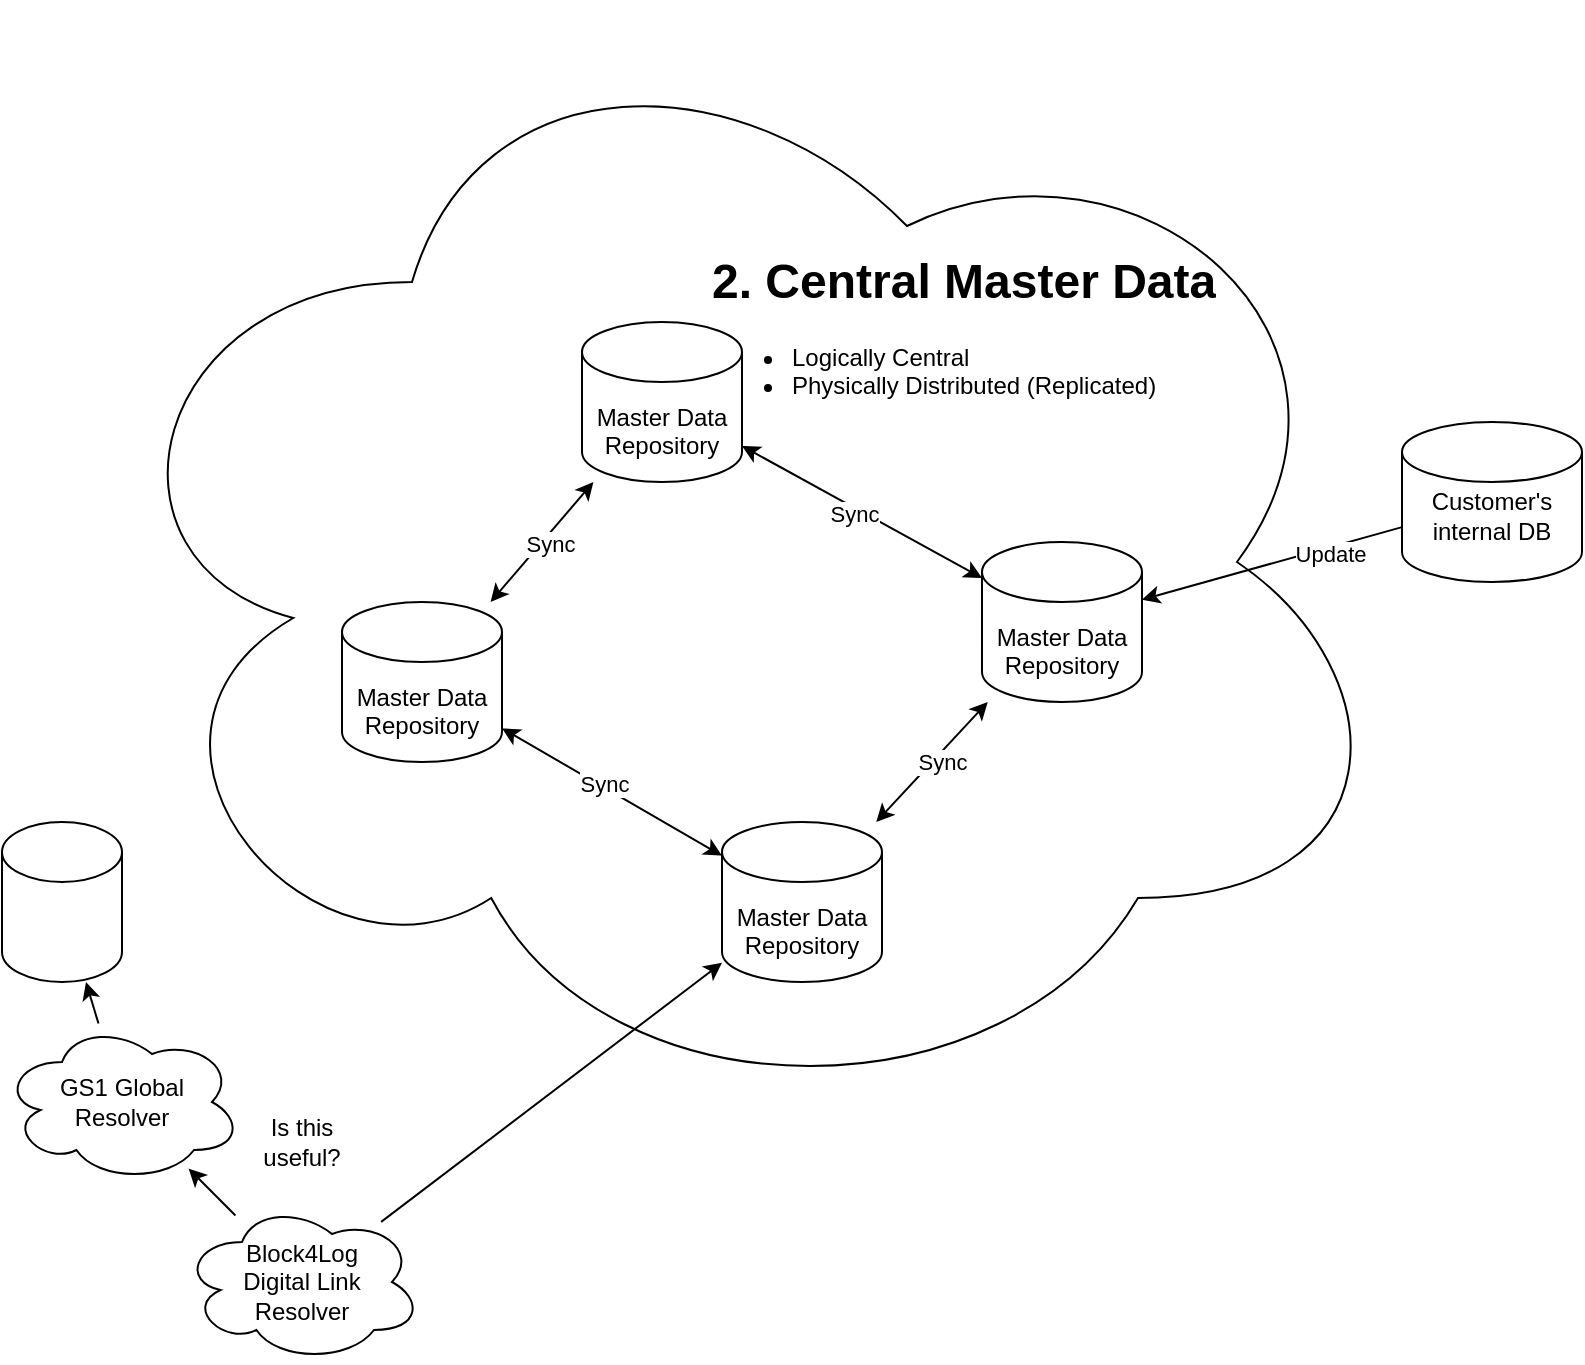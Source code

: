 <mxfile version="13.6.0" type="device" pages="2"><diagram id="4mZQR9vANoG6ouok4R8B" name="DistributedDB"><mxGraphModel dx="1125" dy="1738" grid="1" gridSize="10" guides="1" tooltips="1" connect="1" arrows="1" fold="1" page="1" pageScale="1" pageWidth="850" pageHeight="1100" math="0" shadow="0"><root><mxCell id="8z0YhMMWluQZeC6nsGaQ-0"/><mxCell id="8z0YhMMWluQZeC6nsGaQ-1" parent="8z0YhMMWluQZeC6nsGaQ-0"/><mxCell id="8z0YhMMWluQZeC6nsGaQ-14" value="" style="ellipse;shape=cloud;whiteSpace=wrap;html=1;" parent="8z0YhMMWluQZeC6nsGaQ-1" vertex="1"><mxGeometry x="40" y="-20" width="660" height="560" as="geometry"/></mxCell><mxCell id="8z0YhMMWluQZeC6nsGaQ-2" value="&lt;br&gt;&lt;br&gt;Master Data&lt;br&gt;Repository" style="shape=cylinder2;whiteSpace=wrap;html=1;boundedLbl=1;backgroundOutline=1;size=15;" parent="8z0YhMMWluQZeC6nsGaQ-1" vertex="1"><mxGeometry x="170" y="280" width="80" height="80" as="geometry"/></mxCell><mxCell id="8z0YhMMWluQZeC6nsGaQ-3" value="&lt;br&gt;&lt;br&gt;Master Data&lt;br&gt;Repository" style="shape=cylinder2;whiteSpace=wrap;html=1;boundedLbl=1;backgroundOutline=1;size=15;" parent="8z0YhMMWluQZeC6nsGaQ-1" vertex="1"><mxGeometry x="290" y="140" width="80" height="80" as="geometry"/></mxCell><mxCell id="8z0YhMMWluQZeC6nsGaQ-4" value="&lt;br&gt;&lt;br&gt;Master Data&lt;br&gt;Repository" style="shape=cylinder2;whiteSpace=wrap;html=1;boundedLbl=1;backgroundOutline=1;size=15;" parent="8z0YhMMWluQZeC6nsGaQ-1" vertex="1"><mxGeometry x="490" y="250" width="80" height="80" as="geometry"/></mxCell><mxCell id="8z0YhMMWluQZeC6nsGaQ-5" value="&lt;br&gt;&lt;br&gt;Master Data&lt;br&gt;Repository" style="shape=cylinder2;whiteSpace=wrap;html=1;boundedLbl=1;backgroundOutline=1;size=15;" parent="8z0YhMMWluQZeC6nsGaQ-1" vertex="1"><mxGeometry x="360" y="390" width="80" height="80" as="geometry"/></mxCell><mxCell id="8z0YhMMWluQZeC6nsGaQ-6" value="" style="endArrow=classic;startArrow=classic;html=1;" parent="8z0YhMMWluQZeC6nsGaQ-1" source="8z0YhMMWluQZeC6nsGaQ-5" target="8z0YhMMWluQZeC6nsGaQ-4" edge="1"><mxGeometry width="50" height="50" relative="1" as="geometry"><mxPoint x="400" y="420" as="sourcePoint"/><mxPoint x="450" y="370" as="targetPoint"/></mxGeometry></mxCell><mxCell id="8z0YhMMWluQZeC6nsGaQ-7" value="Sync" style="edgeLabel;html=1;align=center;verticalAlign=middle;resizable=0;points=[];" parent="8z0YhMMWluQZeC6nsGaQ-6" vertex="1" connectable="0"><mxGeometry x="0.485" y="1" relative="1" as="geometry"><mxPoint x="-7.92" y="15.38" as="offset"/></mxGeometry></mxCell><mxCell id="8z0YhMMWluQZeC6nsGaQ-8" value="" style="endArrow=classic;startArrow=classic;html=1;" parent="8z0YhMMWluQZeC6nsGaQ-1" source="8z0YhMMWluQZeC6nsGaQ-2" target="8z0YhMMWluQZeC6nsGaQ-5" edge="1"><mxGeometry width="50" height="50" relative="1" as="geometry"><mxPoint x="230" y="439.998" as="sourcePoint"/><mxPoint x="340" y="503.682" as="targetPoint"/></mxGeometry></mxCell><mxCell id="8z0YhMMWluQZeC6nsGaQ-9" value="Sync" style="edgeLabel;html=1;align=center;verticalAlign=middle;resizable=0;points=[];" parent="8z0YhMMWluQZeC6nsGaQ-8" vertex="1" connectable="0"><mxGeometry x="0.485" y="1" relative="1" as="geometry"><mxPoint x="-31.85" y="-19.39" as="offset"/></mxGeometry></mxCell><mxCell id="8z0YhMMWluQZeC6nsGaQ-10" value="" style="endArrow=classic;startArrow=classic;html=1;" parent="8z0YhMMWluQZeC6nsGaQ-1" source="8z0YhMMWluQZeC6nsGaQ-2" target="8z0YhMMWluQZeC6nsGaQ-3" edge="1"><mxGeometry width="50" height="50" relative="1" as="geometry"><mxPoint x="457.143" y="410" as="sourcePoint"/><mxPoint x="512.857" y="350" as="targetPoint"/></mxGeometry></mxCell><mxCell id="8z0YhMMWluQZeC6nsGaQ-11" value="Sync" style="edgeLabel;html=1;align=center;verticalAlign=middle;resizable=0;points=[];" parent="8z0YhMMWluQZeC6nsGaQ-10" vertex="1" connectable="0"><mxGeometry x="0.485" y="1" relative="1" as="geometry"><mxPoint x="-7.92" y="15.38" as="offset"/></mxGeometry></mxCell><mxCell id="8z0YhMMWluQZeC6nsGaQ-12" value="" style="endArrow=classic;startArrow=classic;html=1;" parent="8z0YhMMWluQZeC6nsGaQ-1" source="8z0YhMMWluQZeC6nsGaQ-4" target="8z0YhMMWluQZeC6nsGaQ-3" edge="1"><mxGeometry width="50" height="50" relative="1" as="geometry"><mxPoint x="467.143" y="420" as="sourcePoint"/><mxPoint x="522.857" y="360" as="targetPoint"/></mxGeometry></mxCell><mxCell id="8z0YhMMWluQZeC6nsGaQ-13" value="Sync" style="edgeLabel;html=1;align=center;verticalAlign=middle;resizable=0;points=[];" parent="8z0YhMMWluQZeC6nsGaQ-12" vertex="1" connectable="0"><mxGeometry x="0.485" y="1" relative="1" as="geometry"><mxPoint x="24.86" y="15.38" as="offset"/></mxGeometry></mxCell><mxCell id="8z0YhMMWluQZeC6nsGaQ-15" value="&lt;h1&gt;2. Central Master Data&lt;br&gt;&lt;/h1&gt;&lt;ul&gt;&lt;li&gt;Logically Central&lt;/li&gt;&lt;li&gt;Physically Distributed (Replicated)&lt;br&gt;&lt;/li&gt;&lt;/ul&gt;" style="text;html=1;strokeColor=none;fillColor=none;spacing=5;spacingTop=-20;whiteSpace=wrap;overflow=hidden;rounded=0;" parent="8z0YhMMWluQZeC6nsGaQ-1" vertex="1"><mxGeometry x="350" y="100" width="290" height="120" as="geometry"/></mxCell><mxCell id="Dr6UPSv6Vn7Fv29ytaVc-0" value="Block4Log&lt;br&gt;Digital Link&lt;br&gt;Resolver" style="ellipse;shape=cloud;whiteSpace=wrap;html=1;" vertex="1" parent="8z0YhMMWluQZeC6nsGaQ-1"><mxGeometry x="90" y="580" width="120" height="80" as="geometry"/></mxCell><mxCell id="Dr6UPSv6Vn7Fv29ytaVc-1" value="" style="endArrow=classic;html=1;" edge="1" parent="8z0YhMMWluQZeC6nsGaQ-1" source="Dr6UPSv6Vn7Fv29ytaVc-0" target="8z0YhMMWluQZeC6nsGaQ-5"><mxGeometry width="50" height="50" relative="1" as="geometry"><mxPoint x="340" y="360" as="sourcePoint"/><mxPoint x="390" y="310" as="targetPoint"/></mxGeometry></mxCell><mxCell id="Dr6UPSv6Vn7Fv29ytaVc-2" value="" style="endArrow=classic;html=1;" edge="1" parent="8z0YhMMWluQZeC6nsGaQ-1" source="Dr6UPSv6Vn7Fv29ytaVc-0" target="Dr6UPSv6Vn7Fv29ytaVc-3"><mxGeometry width="50" height="50" relative="1" as="geometry"><mxPoint x="340" y="420" as="sourcePoint"/><mxPoint x="390" y="370" as="targetPoint"/></mxGeometry></mxCell><mxCell id="Dr6UPSv6Vn7Fv29ytaVc-3" value="GS1 Global&lt;br&gt;Resolver" style="ellipse;shape=cloud;whiteSpace=wrap;html=1;" vertex="1" parent="8z0YhMMWluQZeC6nsGaQ-1"><mxGeometry y="490" width="120" height="80" as="geometry"/></mxCell><mxCell id="Dr6UPSv6Vn7Fv29ytaVc-4" value="" style="shape=cylinder2;whiteSpace=wrap;html=1;boundedLbl=1;backgroundOutline=1;size=15;" vertex="1" parent="8z0YhMMWluQZeC6nsGaQ-1"><mxGeometry y="390" width="60" height="80" as="geometry"/></mxCell><mxCell id="Dr6UPSv6Vn7Fv29ytaVc-5" value="" style="endArrow=classic;html=1;" edge="1" parent="8z0YhMMWluQZeC6nsGaQ-1" source="Dr6UPSv6Vn7Fv29ytaVc-3" target="Dr6UPSv6Vn7Fv29ytaVc-4"><mxGeometry width="50" height="50" relative="1" as="geometry"><mxPoint x="197.574" y="571.716" as="sourcePoint"/><mxPoint x="132.426" y="528.284" as="targetPoint"/></mxGeometry></mxCell><mxCell id="Dr6UPSv6Vn7Fv29ytaVc-6" value="&lt;br&gt;Customer's&lt;br&gt;internal DB" style="shape=cylinder2;whiteSpace=wrap;html=1;boundedLbl=1;backgroundOutline=1;size=15;" vertex="1" parent="8z0YhMMWluQZeC6nsGaQ-1"><mxGeometry x="700" y="190" width="90" height="80" as="geometry"/></mxCell><mxCell id="Dr6UPSv6Vn7Fv29ytaVc-8" value="" style="endArrow=classic;html=1;" edge="1" parent="8z0YhMMWluQZeC6nsGaQ-1" source="Dr6UPSv6Vn7Fv29ytaVc-6" target="8z0YhMMWluQZeC6nsGaQ-4"><mxGeometry width="50" height="50" relative="1" as="geometry"><mxPoint x="340" y="420" as="sourcePoint"/><mxPoint x="390" y="370" as="targetPoint"/></mxGeometry></mxCell><mxCell id="Dr6UPSv6Vn7Fv29ytaVc-9" value="Update" style="edgeLabel;html=1;align=center;verticalAlign=middle;resizable=0;points=[];" vertex="1" connectable="0" parent="Dr6UPSv6Vn7Fv29ytaVc-8"><mxGeometry x="-0.438" y="3" relative="1" as="geometry"><mxPoint as="offset"/></mxGeometry></mxCell><mxCell id="Dr6UPSv6Vn7Fv29ytaVc-10" value="Is this useful?" style="text;html=1;strokeColor=none;fillColor=none;align=center;verticalAlign=middle;whiteSpace=wrap;rounded=0;" vertex="1" parent="8z0YhMMWluQZeC6nsGaQ-1"><mxGeometry x="130" y="540" width="40" height="20" as="geometry"/></mxCell></root></mxGraphModel></diagram><diagram id="d-KVsjxLMOUYQlMdk78s" name="DigitalLinkResolver"><mxGraphModel dx="1125" dy="638" grid="1" gridSize="10" guides="1" tooltips="1" connect="1" arrows="1" fold="1" page="1" pageScale="1" pageWidth="850" pageHeight="1100" math="0" shadow="0"><root><mxCell id="0"/><mxCell id="1" parent="0"/><mxCell id="9TCHThei6wjcPwKr0SNb-2" value="&lt;br&gt;&lt;br&gt;CSP 1&lt;br&gt;Master Data Repository" style="shape=cylinder2;whiteSpace=wrap;html=1;boundedLbl=1;backgroundOutline=1;size=15;" parent="1" vertex="1"><mxGeometry x="190" y="80" width="90" height="87.5" as="geometry"/></mxCell><mxCell id="9TCHThei6wjcPwKr0SNb-3" value="External&lt;br&gt;Master Data Repository" style="shape=cylinder2;whiteSpace=wrap;html=1;boundedLbl=1;backgroundOutline=1;size=15;" parent="1" vertex="1"><mxGeometry x="600" y="30" width="90" height="110" as="geometry"/></mxCell><mxCell id="9TCHThei6wjcPwKr0SNb-8" value="Block4Log&lt;br&gt;Digital Link&lt;br&gt;Resolver" style="ellipse;shape=cloud;whiteSpace=wrap;html=1;" parent="1" vertex="1"><mxGeometry x="350" y="233.75" width="120" height="80" as="geometry"/></mxCell><mxCell id="9TCHThei6wjcPwKr0SNb-10" value="" style="endArrow=classic;startArrow=classic;html=1;" parent="1" source="9TCHThei6wjcPwKr0SNb-8" target="9TCHThei6wjcPwKr0SNb-2" edge="1"><mxGeometry width="50" height="50" relative="1" as="geometry"><mxPoint x="291.834" y="350.185" as="sourcePoint"/><mxPoint x="190" y="332.683" as="targetPoint"/></mxGeometry></mxCell><mxCell id="9TCHThei6wjcPwKr0SNb-11" value="" style="endArrow=classic;startArrow=classic;html=1;" parent="1" source="9TCHThei6wjcPwKr0SNb-8" target="9TCHThei6wjcPwKr0SNb-31" edge="1"><mxGeometry width="50" height="50" relative="1" as="geometry"><mxPoint x="391.834" y="370.185" as="sourcePoint"/><mxPoint x="580" y="290" as="targetPoint"/></mxGeometry></mxCell><mxCell id="9TCHThei6wjcPwKr0SNb-12" value="" style="shape=umlActor;verticalLabelPosition=bottom;verticalAlign=top;html=1;outlineConnect=0;" parent="1" vertex="1"><mxGeometry x="110" y="510" width="30" height="60" as="geometry"/></mxCell><mxCell id="9TCHThei6wjcPwKr0SNb-13" value="" style="endArrow=none;html=1;" parent="1" target="9TCHThei6wjcPwKr0SNb-12" edge="1"><mxGeometry width="50" height="50" relative="1" as="geometry"><mxPoint x="125" y="1040" as="sourcePoint"/><mxPoint x="450" y="620" as="targetPoint"/><Array as="points"/></mxGeometry></mxCell><mxCell id="9TCHThei6wjcPwKr0SNb-14" value="Resolver A" style="ellipse;shape=cloud;whiteSpace=wrap;html=1;" parent="1" vertex="1"><mxGeometry x="400" y="510" width="80" height="50" as="geometry"/></mxCell><mxCell id="9TCHThei6wjcPwKr0SNb-15" value="" style="endArrow=none;html=1;entryX=0.55;entryY=0.95;entryDx=0;entryDy=0;entryPerimeter=0;" parent="1" target="9TCHThei6wjcPwKr0SNb-14" edge="1"><mxGeometry width="50" height="50" relative="1" as="geometry"><mxPoint x="444" y="1040" as="sourcePoint"/><mxPoint x="235" y="575" as="targetPoint"/></mxGeometry></mxCell><mxCell id="9TCHThei6wjcPwKr0SNb-16" value="" style="endArrow=classic;html=1;" parent="1" edge="1"><mxGeometry width="50" height="50" relative="1" as="geometry"><mxPoint x="130" y="610" as="sourcePoint"/><mxPoint x="440" y="610" as="targetPoint"/></mxGeometry></mxCell><mxCell id="9TCHThei6wjcPwKr0SNb-17" value="GET &lt;br&gt;https://resolverA/gln/4047111000006/ser/0815" style="edgeLabel;html=1;align=center;verticalAlign=middle;resizable=0;points=[];" parent="9TCHThei6wjcPwKr0SNb-16" vertex="1" connectable="0"><mxGeometry x="0.281" y="2" relative="1" as="geometry"><mxPoint x="-48.33" y="22" as="offset"/></mxGeometry></mxCell><mxCell id="9TCHThei6wjcPwKr0SNb-18" value="" style="endArrow=none;html=1;startArrow=classic;startFill=1;endFill=0;" parent="1" edge="1"><mxGeometry width="50" height="50" relative="1" as="geometry"><mxPoint x="130" y="680" as="sourcePoint"/><mxPoint x="440" y="680" as="targetPoint"/></mxGeometry></mxCell><mxCell id="9TCHThei6wjcPwKr0SNb-19" value="307&lt;br&gt;&lt;br&gt;&lt;div&gt;https://resolverB/gln/4047111000006/ser/0815&lt;/div&gt;" style="edgeLabel;html=1;align=center;verticalAlign=middle;resizable=0;points=[];" parent="9TCHThei6wjcPwKr0SNb-18" vertex="1" connectable="0"><mxGeometry x="0.281" y="2" relative="1" as="geometry"><mxPoint x="-48.33" y="32" as="offset"/></mxGeometry></mxCell><mxCell id="9TCHThei6wjcPwKr0SNb-20" value="See &lt;a href=&quot;https://www.gs1.org/docs/Digital-Link/GS1_Digital_link_Standard_i1.1.pdf&quot;&gt;https://www.gs1.org/docs/Digital-Link/GS1_Digital_link_Standard_i1.1.pdf&lt;/a&gt;" style="text;html=1;strokeColor=none;fillColor=none;align=center;verticalAlign=middle;whiteSpace=wrap;rounded=0;" parent="1" vertex="1"><mxGeometry x="55" y="460" width="530" height="30" as="geometry"/></mxCell><mxCell id="9TCHThei6wjcPwKr0SNb-21" value="" style="endArrow=classic;html=1;" parent="1" edge="1"><mxGeometry width="50" height="50" relative="1" as="geometry"><mxPoint x="130" y="760" as="sourcePoint"/><mxPoint x="560" y="760" as="targetPoint"/></mxGeometry></mxCell><mxCell id="9TCHThei6wjcPwKr0SNb-22" value="GET &lt;br&gt;https://resolverB/gln/4047111000006/ser/0815" style="edgeLabel;html=1;align=center;verticalAlign=middle;resizable=0;points=[];" parent="9TCHThei6wjcPwKr0SNb-21" vertex="1" connectable="0"><mxGeometry x="0.281" y="2" relative="1" as="geometry"><mxPoint x="-115" y="22" as="offset"/></mxGeometry></mxCell><mxCell id="9TCHThei6wjcPwKr0SNb-23" value="Resolver B" style="ellipse;shape=cloud;whiteSpace=wrap;html=1;" parent="1" vertex="1"><mxGeometry x="520" y="510" width="80" height="50" as="geometry"/></mxCell><mxCell id="9TCHThei6wjcPwKr0SNb-24" value="" style="endArrow=none;html=1;entryX=0.55;entryY=0.95;entryDx=0;entryDy=0;entryPerimeter=0;" parent="1" target="9TCHThei6wjcPwKr0SNb-23" edge="1"><mxGeometry width="50" height="50" relative="1" as="geometry"><mxPoint x="564" y="1040" as="sourcePoint"/><mxPoint x="355" y="575" as="targetPoint"/></mxGeometry></mxCell><mxCell id="9TCHThei6wjcPwKr0SNb-25" value="&lt;br&gt;&lt;br&gt;Master Data Repo" style="shape=cylinder2;whiteSpace=wrap;html=1;boundedLbl=1;backgroundOutline=1;size=15;" parent="1" vertex="1"><mxGeometry x="620" y="480" width="60" height="80" as="geometry"/></mxCell><mxCell id="9TCHThei6wjcPwKr0SNb-26" value="" style="endArrow=none;html=1;entryX=0.55;entryY=0.95;entryDx=0;entryDy=0;entryPerimeter=0;" parent="1" edge="1"><mxGeometry width="50" height="50" relative="1" as="geometry"><mxPoint x="650" y="1040" as="sourcePoint"/><mxPoint x="649.58" y="560" as="targetPoint"/></mxGeometry></mxCell><mxCell id="9TCHThei6wjcPwKr0SNb-29" value="" style="endArrow=none;html=1;startArrow=classic;startFill=1;endFill=0;" parent="1" edge="1"><mxGeometry width="50" height="50" relative="1" as="geometry"><mxPoint x="130" y="830" as="sourcePoint"/><mxPoint x="560" y="830" as="targetPoint"/></mxGeometry></mxCell><mxCell id="9TCHThei6wjcPwKr0SNb-30" value="307&lt;br&gt;https://company-repo-shard2/gln/4047111000006/ser/0815" style="edgeLabel;html=1;align=center;verticalAlign=middle;resizable=0;points=[];" parent="9TCHThei6wjcPwKr0SNb-29" vertex="1" connectable="0"><mxGeometry x="0.281" y="2" relative="1" as="geometry"><mxPoint x="-115" y="22" as="offset"/></mxGeometry></mxCell><mxCell id="9TCHThei6wjcPwKr0SNb-31" value="GS1 Global&lt;br&gt;DL Resolver" style="ellipse;shape=cloud;whiteSpace=wrap;html=1;" parent="1" vertex="1"><mxGeometry x="440" y="110" width="120" height="80" as="geometry"/></mxCell><mxCell id="9TCHThei6wjcPwKr0SNb-35" value="" style="endArrow=classic;startArrow=classic;html=1;" parent="1" source="9TCHThei6wjcPwKr0SNb-3" target="9TCHThei6wjcPwKr0SNb-31" edge="1"><mxGeometry width="50" height="50" relative="1" as="geometry"><mxPoint x="648.509" y="260" as="sourcePoint"/><mxPoint x="662.018" y="205" as="targetPoint"/></mxGeometry></mxCell><mxCell id="9TCHThei6wjcPwKr0SNb-36" value="" style="endArrow=classic;html=1;startArrow=none;startFill=0;endFill=1;" parent="1" edge="1"><mxGeometry width="50" height="50" relative="1" as="geometry"><mxPoint x="130" y="920" as="sourcePoint"/><mxPoint x="640" y="920" as="targetPoint"/></mxGeometry></mxCell><mxCell id="9TCHThei6wjcPwKr0SNb-37" value="GET&lt;br&gt;https://company-repo-shard2/gln/4047111000006/ser/0815" style="edgeLabel;html=1;align=center;verticalAlign=middle;resizable=0;points=[];" parent="9TCHThei6wjcPwKr0SNb-36" vertex="1" connectable="0"><mxGeometry x="0.281" y="2" relative="1" as="geometry"><mxPoint x="-166.67" y="22" as="offset"/></mxGeometry></mxCell><mxCell id="9TCHThei6wjcPwKr0SNb-39" value="" style="endArrow=none;html=1;startArrow=classic;startFill=1;endFill=0;" parent="1" edge="1"><mxGeometry width="50" height="50" relative="1" as="geometry"><mxPoint x="130" y="980" as="sourcePoint"/><mxPoint x="640" y="980" as="targetPoint"/></mxGeometry></mxCell><mxCell id="9TCHThei6wjcPwKr0SNb-40" value="200&lt;br&gt;actual data in apropriate format (see link types)" style="edgeLabel;html=1;align=center;verticalAlign=middle;resizable=0;points=[];" parent="9TCHThei6wjcPwKr0SNb-39" vertex="1" connectable="0"><mxGeometry x="0.281" y="2" relative="1" as="geometry"><mxPoint x="-166.67" y="22" as="offset"/></mxGeometry></mxCell><mxCell id="9TCHThei6wjcPwKr0SNb-42" value="Customer A" style="shape=umlActor;verticalLabelPosition=bottom;verticalAlign=top;html=1;outlineConnect=0;" parent="1" vertex="1"><mxGeometry x="80" y="40" width="30" height="60" as="geometry"/></mxCell><mxCell id="9TCHThei6wjcPwKr0SNb-43" value="" style="endArrow=classic;html=1;exitX=0.5;exitY=0.5;exitDx=0;exitDy=0;exitPerimeter=0;" parent="1" source="9TCHThei6wjcPwKr0SNb-42" target="9TCHThei6wjcPwKr0SNb-2" edge="1"><mxGeometry width="50" height="50" relative="1" as="geometry"><mxPoint x="340" y="310" as="sourcePoint"/><mxPoint x="390" y="260" as="targetPoint"/></mxGeometry></mxCell><mxCell id="9TCHThei6wjcPwKr0SNb-44" value="Customer B" style="shape=umlActor;verticalLabelPosition=bottom;verticalAlign=top;html=1;outlineConnect=0;" parent="1" vertex="1"><mxGeometry x="80" y="140" width="30" height="60" as="geometry"/></mxCell><mxCell id="9TCHThei6wjcPwKr0SNb-45" value="" style="endArrow=classic;html=1;exitX=0.5;exitY=0.5;exitDx=0;exitDy=0;exitPerimeter=0;" parent="1" source="9TCHThei6wjcPwKr0SNb-44" target="9TCHThei6wjcPwKr0SNb-2" edge="1"><mxGeometry width="50" height="50" relative="1" as="geometry"><mxPoint x="115" y="86.078" as="sourcePoint"/><mxPoint x="200" y="120.517" as="targetPoint"/></mxGeometry></mxCell><mxCell id="-9v8VPaAQB7vcW3POhwD-1" value="&lt;br&gt;Replica" style="shape=cylinder2;whiteSpace=wrap;html=1;boundedLbl=1;backgroundOutline=1;size=15;" parent="1" vertex="1"><mxGeometry x="340" y="35" width="80" height="65" as="geometry"/></mxCell><mxCell id="-9v8VPaAQB7vcW3POhwD-2" value="Look Up" style="shape=umlActor;verticalLabelPosition=bottom;verticalAlign=top;html=1;outlineConnect=0;" parent="1" vertex="1"><mxGeometry x="530" y="360" width="30" height="60" as="geometry"/></mxCell><mxCell id="-9v8VPaAQB7vcW3POhwD-3" value="" style="endArrow=classic;html=1;exitX=0.25;exitY=0.1;exitDx=0;exitDy=0;exitPerimeter=0;" parent="1" source="-9v8VPaAQB7vcW3POhwD-2" target="9TCHThei6wjcPwKr0SNb-8" edge="1"><mxGeometry width="50" height="50" relative="1" as="geometry"><mxPoint x="420" y="370" as="sourcePoint"/><mxPoint x="470" y="320" as="targetPoint"/></mxGeometry></mxCell><mxCell id="-9v8VPaAQB7vcW3POhwD-4" value="" style="endArrow=classic;startArrow=classic;html=1;" parent="1" source="-9v8VPaAQB7vcW3POhwD-1" target="9TCHThei6wjcPwKr0SNb-2" edge="1"><mxGeometry width="50" height="50" relative="1" as="geometry"><mxPoint x="580" y="173.799" as="sourcePoint"/><mxPoint x="511.748" y="221.27" as="targetPoint"/></mxGeometry></mxCell><mxCell id="-9v8VPaAQB7vcW3POhwD-5" value="&lt;br&gt;&lt;br&gt;CSP 2&lt;br&gt;Master Data Repository" style="shape=cylinder2;whiteSpace=wrap;html=1;boundedLbl=1;backgroundOutline=1;size=15;" parent="1" vertex="1"><mxGeometry x="190" y="230" width="90" height="87.5" as="geometry"/></mxCell><mxCell id="-9v8VPaAQB7vcW3POhwD-6" value="" style="endArrow=classic;startArrow=classic;html=1;exitX=0.07;exitY=0.4;exitDx=0;exitDy=0;exitPerimeter=0;" parent="1" source="9TCHThei6wjcPwKr0SNb-8" target="-9v8VPaAQB7vcW3POhwD-5" edge="1"><mxGeometry width="50" height="50" relative="1" as="geometry"><mxPoint x="318" y="288.0" as="sourcePoint"/><mxPoint x="267.531" y="190" as="targetPoint"/></mxGeometry></mxCell><mxCell id="-9v8VPaAQB7vcW3POhwD-7" value="Customer C" style="shape=umlActor;verticalLabelPosition=bottom;verticalAlign=top;html=1;outlineConnect=0;" parent="1" vertex="1"><mxGeometry x="80" y="243.75" width="30" height="60" as="geometry"/></mxCell><mxCell id="-9v8VPaAQB7vcW3POhwD-8" value="" style="endArrow=classic;html=1;exitX=0.5;exitY=0.5;exitDx=0;exitDy=0;exitPerimeter=0;" parent="1" source="-9v8VPaAQB7vcW3POhwD-7" target="-9v8VPaAQB7vcW3POhwD-5" edge="1"><mxGeometry width="50" height="50" relative="1" as="geometry"><mxPoint x="105" y="180" as="sourcePoint"/><mxPoint x="200" y="157.098" as="targetPoint"/></mxGeometry></mxCell><mxCell id="-9v8VPaAQB7vcW3POhwD-9" value="&lt;br&gt;Replica" style="shape=cylinder2;whiteSpace=wrap;html=1;boundedLbl=1;backgroundOutline=1;size=15;" parent="1" vertex="1"><mxGeometry x="130" y="350" width="80" height="65" as="geometry"/></mxCell><mxCell id="-9v8VPaAQB7vcW3POhwD-10" value="" style="endArrow=classic;startArrow=classic;html=1;" parent="1" source="-9v8VPaAQB7vcW3POhwD-9" target="-9v8VPaAQB7vcW3POhwD-5" edge="1"><mxGeometry width="50" height="50" relative="1" as="geometry"><mxPoint x="368.49" y="279.71" as="sourcePoint"/><mxPoint x="285.485" y="190" as="targetPoint"/></mxGeometry></mxCell><mxCell id="_BKJ6uH2B0fSiboumuA0-1" value="&lt;h1&gt;1 Distributed&lt;/h1&gt;&lt;div&gt;&lt;ul&gt;&lt;li&gt;Everybody in charge of his own data&lt;/li&gt;&lt;li&gt;Resonponsibility (SLA, Data Quality,...)&lt;br&gt;@ CSPs&lt;br&gt;&lt;/li&gt;&lt;li&gt;Resolver: Lookup what data is where&lt;br&gt;&lt;/li&gt;&lt;/ul&gt;&lt;/div&gt;&lt;p&gt;&lt;br&gt;&lt;/p&gt;" style="text;html=1;strokeColor=none;fillColor=none;spacing=5;spacingTop=-20;whiteSpace=wrap;overflow=hidden;rounded=0;" vertex="1" parent="1"><mxGeometry x="470" y="220" width="280" height="140" as="geometry"/></mxCell></root></mxGraphModel></diagram></mxfile>